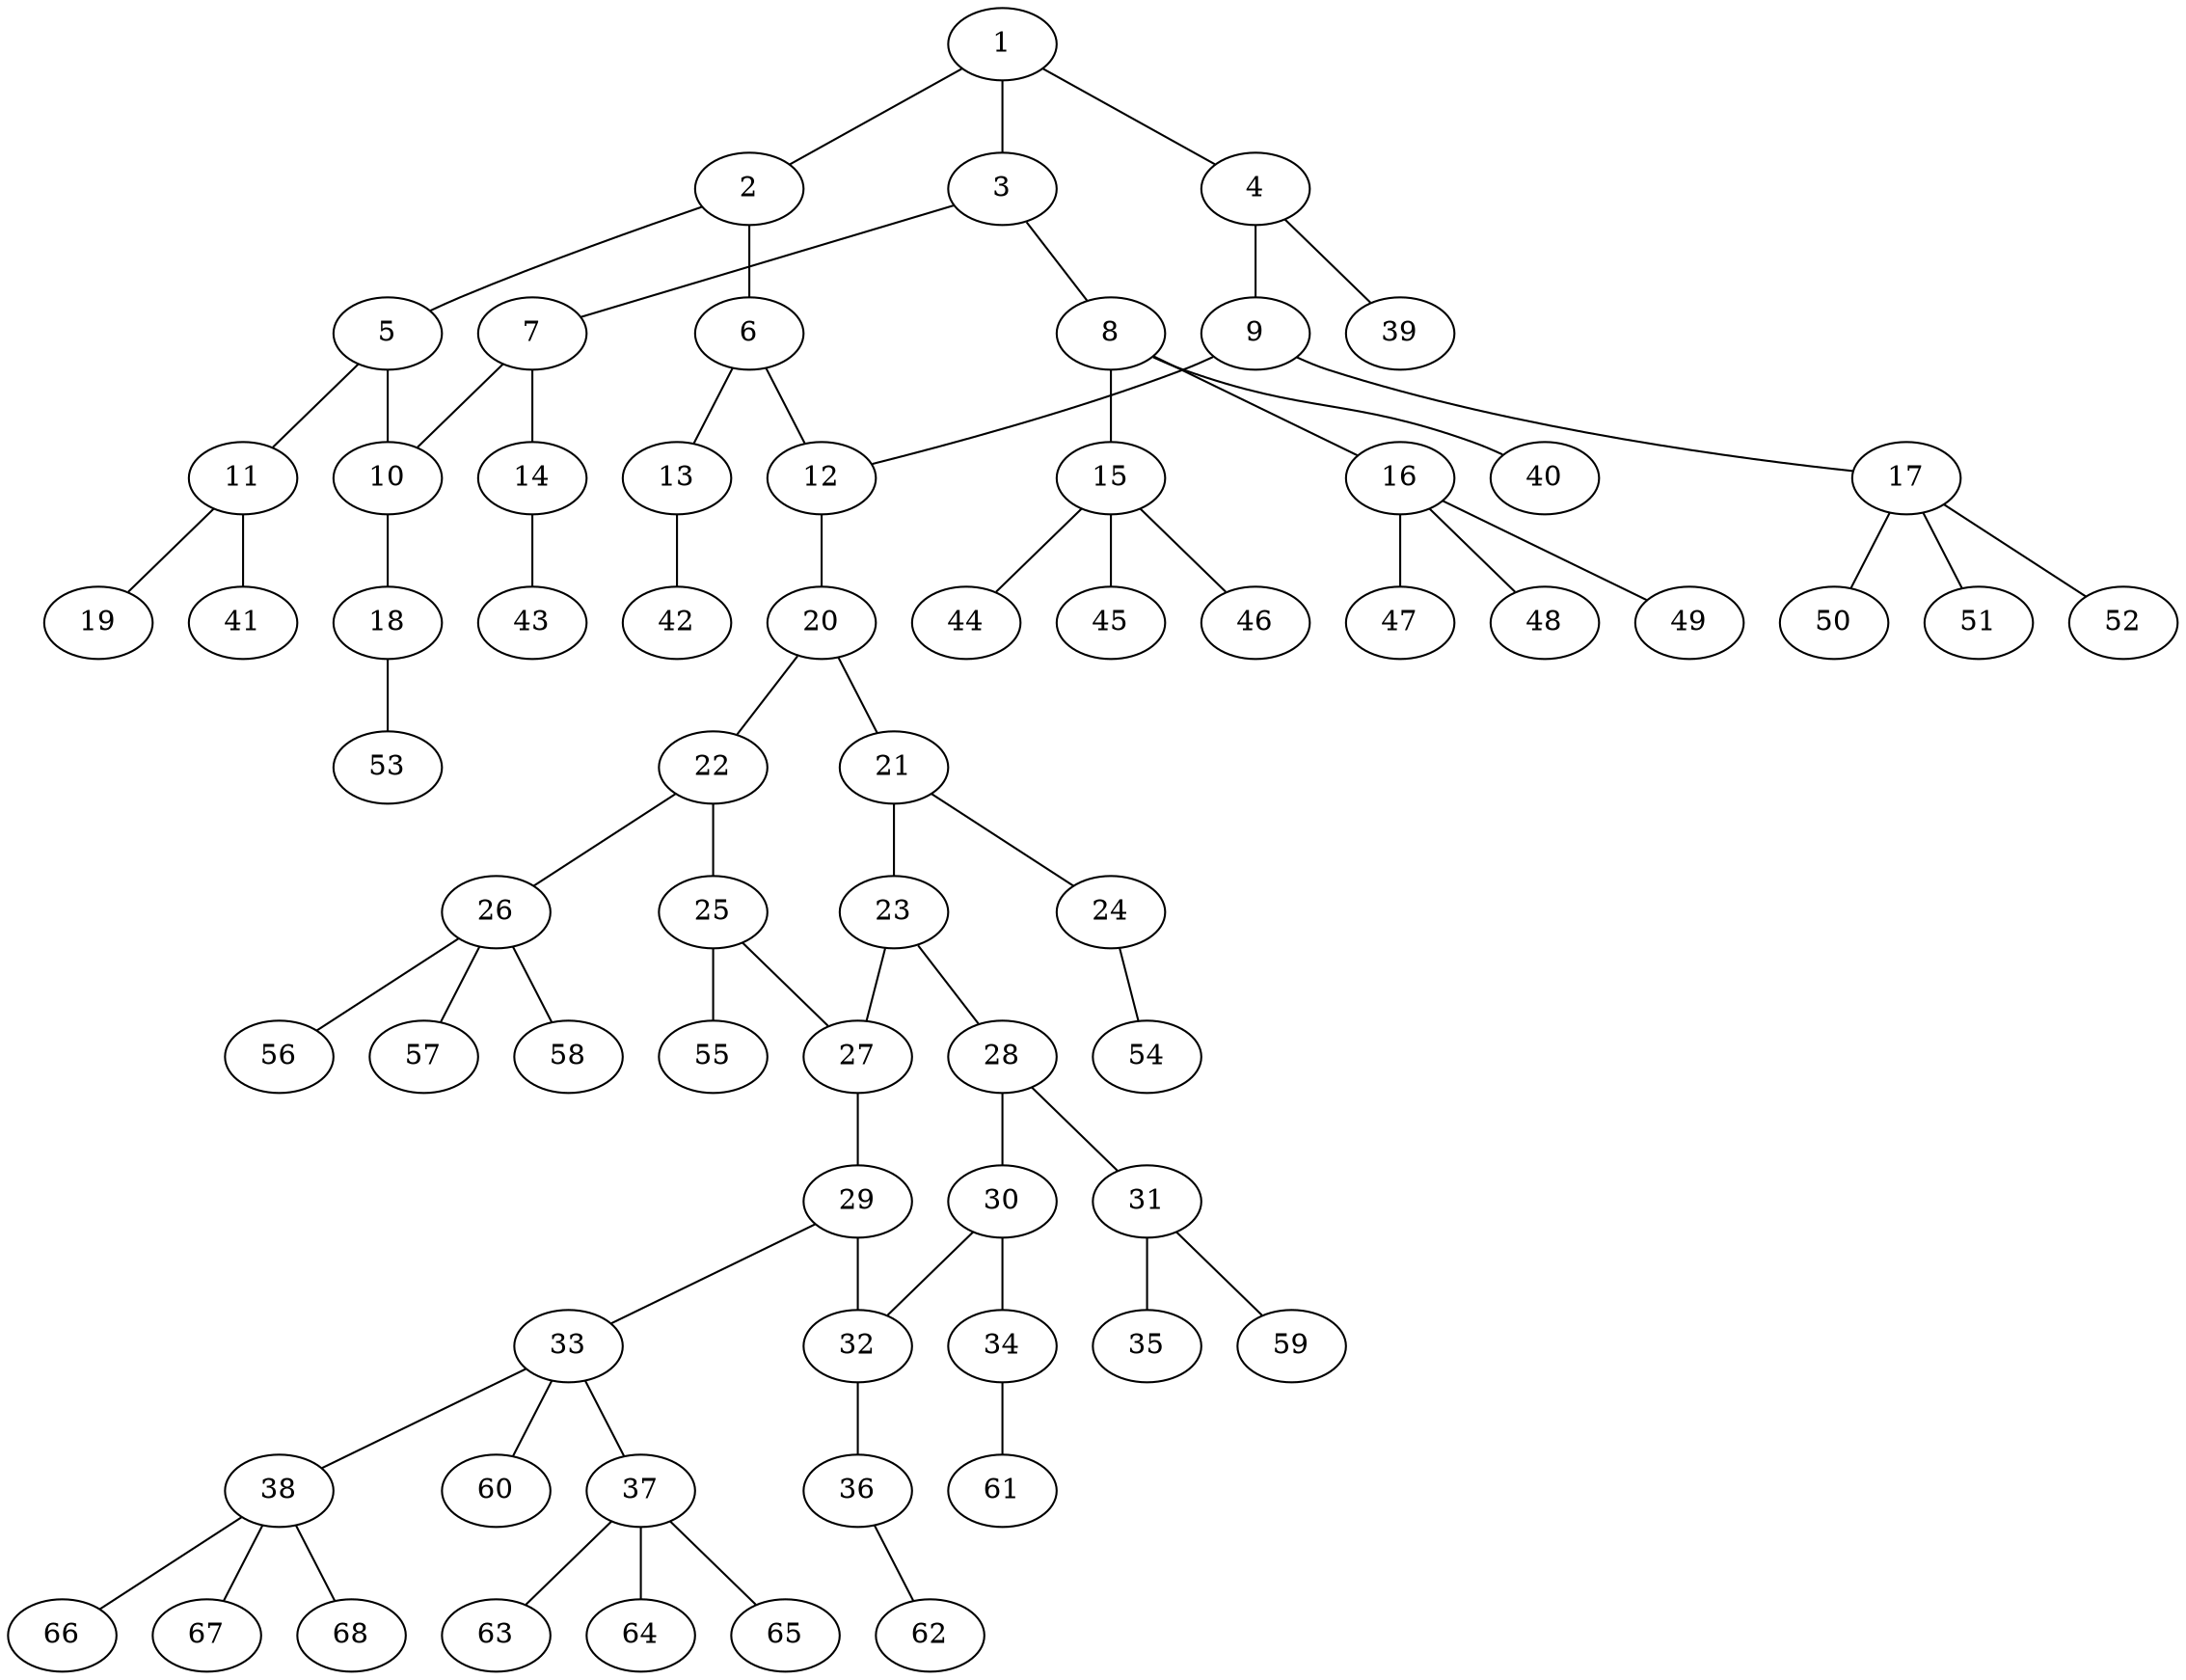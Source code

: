 graph molecule_1109 {
	1	 [chem=C];
	2	 [chem=C];
	1 -- 2	 [valence=2];
	3	 [chem=C];
	1 -- 3	 [valence=1];
	4	 [chem=C];
	1 -- 4	 [valence=1];
	5	 [chem=C];
	2 -- 5	 [valence=1];
	6	 [chem=C];
	2 -- 6	 [valence=1];
	7	 [chem=C];
	3 -- 7	 [valence=2];
	8	 [chem=C];
	3 -- 8	 [valence=1];
	9	 [chem=C];
	4 -- 9	 [valence=2];
	39	 [chem=H];
	4 -- 39	 [valence=1];
	10	 [chem=C];
	5 -- 10	 [valence=2];
	11	 [chem=C];
	5 -- 11	 [valence=1];
	12	 [chem=C];
	6 -- 12	 [valence=2];
	13	 [chem=O];
	6 -- 13	 [valence=1];
	7 -- 10	 [valence=1];
	14	 [chem=O];
	7 -- 14	 [valence=1];
	15	 [chem=C];
	8 -- 15	 [valence=1];
	16	 [chem=C];
	8 -- 16	 [valence=1];
	40	 [chem=H];
	8 -- 40	 [valence=1];
	9 -- 12	 [valence=1];
	17	 [chem=C];
	9 -- 17	 [valence=1];
	18	 [chem=O];
	10 -- 18	 [valence=1];
	19	 [chem=O];
	11 -- 19	 [valence=2];
	41	 [chem=H];
	11 -- 41	 [valence=1];
	20	 [chem=C];
	12 -- 20	 [valence=1];
	42	 [chem=H];
	13 -- 42	 [valence=1];
	43	 [chem=H];
	14 -- 43	 [valence=1];
	44	 [chem=H];
	15 -- 44	 [valence=1];
	45	 [chem=H];
	15 -- 45	 [valence=1];
	46	 [chem=H];
	15 -- 46	 [valence=1];
	47	 [chem=H];
	16 -- 47	 [valence=1];
	48	 [chem=H];
	16 -- 48	 [valence=1];
	49	 [chem=H];
	16 -- 49	 [valence=1];
	50	 [chem=H];
	17 -- 50	 [valence=1];
	51	 [chem=H];
	17 -- 51	 [valence=1];
	52	 [chem=H];
	17 -- 52	 [valence=1];
	53	 [chem=H];
	18 -- 53	 [valence=1];
	21	 [chem=C];
	20 -- 21	 [valence=2];
	22	 [chem=C];
	20 -- 22	 [valence=1];
	23	 [chem=C];
	21 -- 23	 [valence=1];
	24	 [chem=O];
	21 -- 24	 [valence=1];
	25	 [chem=C];
	22 -- 25	 [valence=2];
	26	 [chem=C];
	22 -- 26	 [valence=1];
	27	 [chem=C];
	23 -- 27	 [valence=2];
	28	 [chem=C];
	23 -- 28	 [valence=1];
	54	 [chem=H];
	24 -- 54	 [valence=1];
	25 -- 27	 [valence=1];
	55	 [chem=H];
	25 -- 55	 [valence=1];
	56	 [chem=H];
	26 -- 56	 [valence=1];
	57	 [chem=H];
	26 -- 57	 [valence=1];
	58	 [chem=H];
	26 -- 58	 [valence=1];
	29	 [chem=C];
	27 -- 29	 [valence=1];
	30	 [chem=C];
	28 -- 30	 [valence=2];
	31	 [chem=C];
	28 -- 31	 [valence=1];
	32	 [chem=C];
	29 -- 32	 [valence=2];
	33	 [chem=C];
	29 -- 33	 [valence=1];
	30 -- 32	 [valence=1];
	34	 [chem=O];
	30 -- 34	 [valence=1];
	35	 [chem=O];
	31 -- 35	 [valence=2];
	59	 [chem=H];
	31 -- 59	 [valence=1];
	36	 [chem=O];
	32 -- 36	 [valence=1];
	37	 [chem=C];
	33 -- 37	 [valence=1];
	38	 [chem=C];
	33 -- 38	 [valence=1];
	60	 [chem=H];
	33 -- 60	 [valence=1];
	61	 [chem=H];
	34 -- 61	 [valence=1];
	62	 [chem=H];
	36 -- 62	 [valence=1];
	63	 [chem=H];
	37 -- 63	 [valence=1];
	64	 [chem=H];
	37 -- 64	 [valence=1];
	65	 [chem=H];
	37 -- 65	 [valence=1];
	66	 [chem=H];
	38 -- 66	 [valence=1];
	67	 [chem=H];
	38 -- 67	 [valence=1];
	68	 [chem=H];
	38 -- 68	 [valence=1];
}
